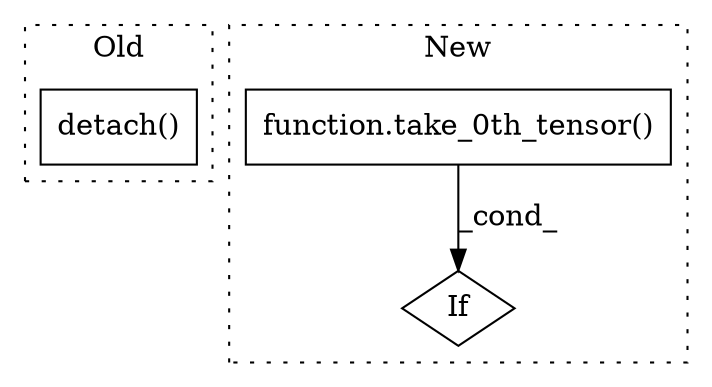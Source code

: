 digraph G {
subgraph cluster0 {
1 [label="detach()" a="75" s="7909" l="15" shape="box"];
label = "Old";
style="dotted";
}
subgraph cluster1 {
2 [label="function.take_0th_tensor()" a="75" s="7777,7796" l="16,1" shape="box"];
3 [label="If" a="96" s="7814" l="3" shape="diamond"];
label = "New";
style="dotted";
}
2 -> 3 [label="_cond_"];
}